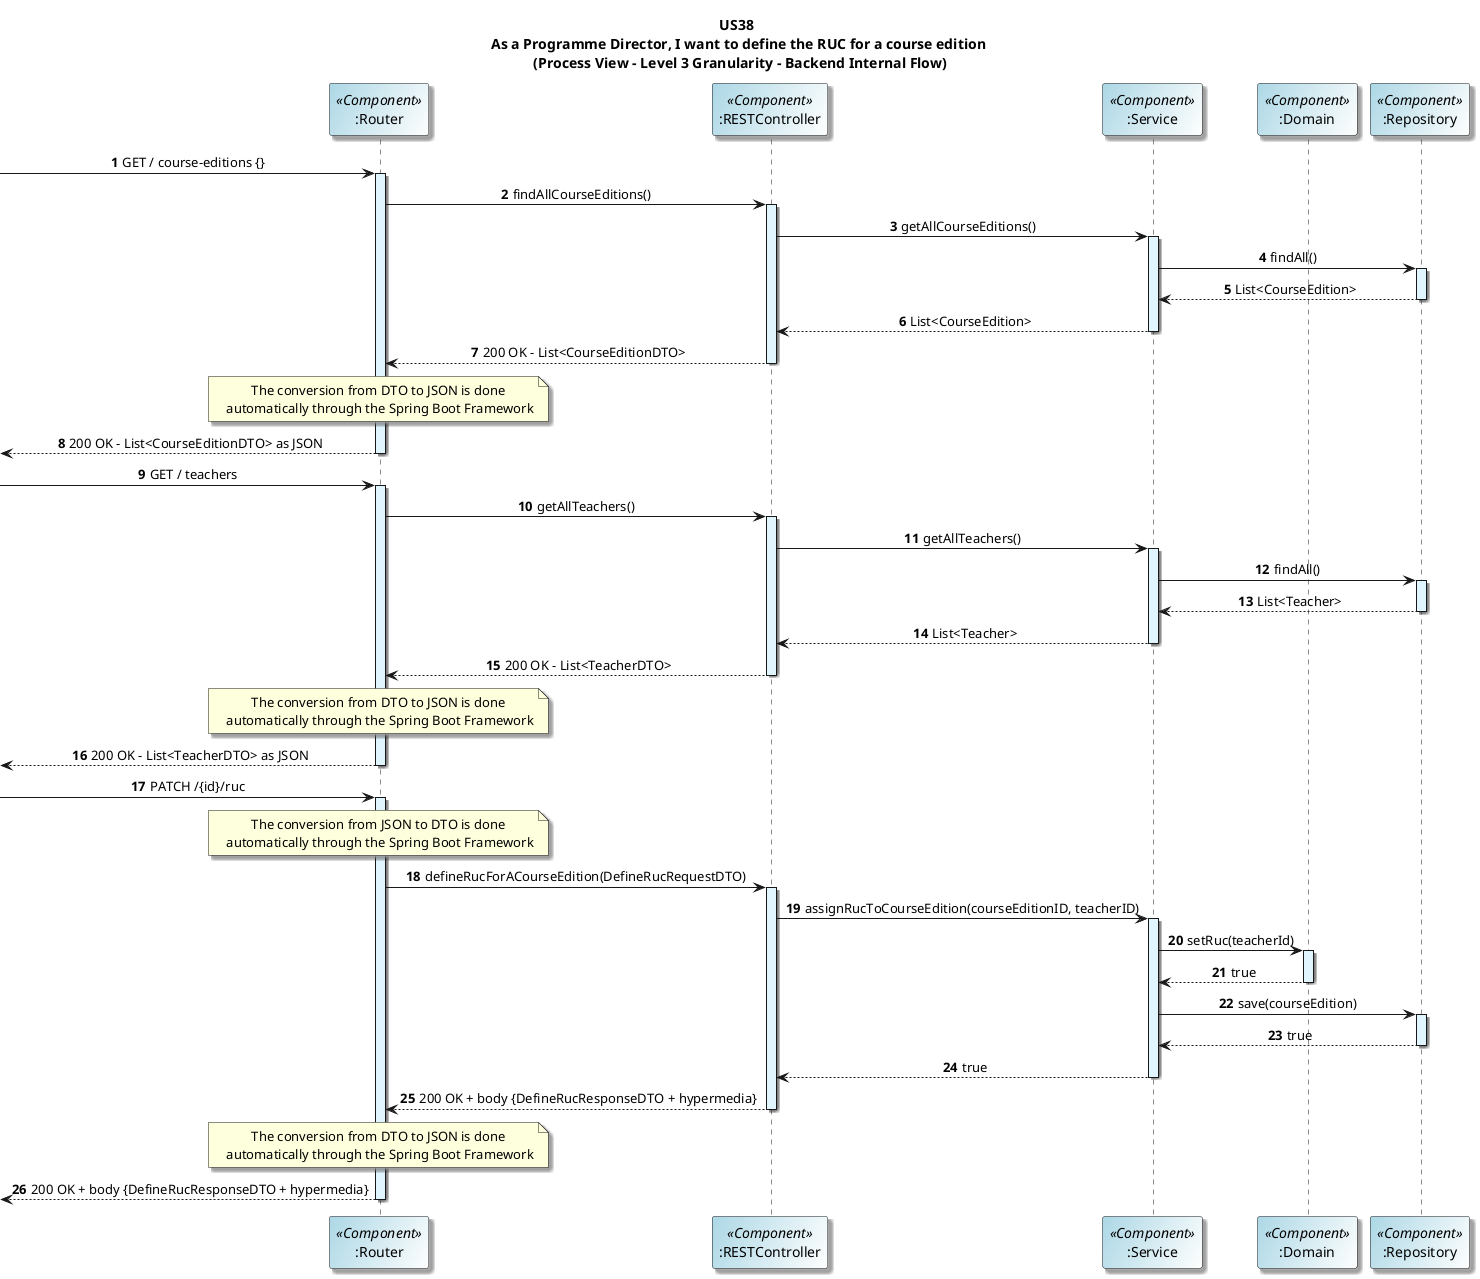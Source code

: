 Process View Level 3:
@startuml
title US38 \n As a Programme Director, I want to define the RUC for a course edition \n (Process View - Level 3 Granularity - Backend Internal Flow)

skinparam defaultTextAlignment center
skinparam shadowing true
skinparam actorBackgroundColor #lightblue
skinparam participantBackgroundColor #lightblue/white
autonumber

participant ":Router" as router <<Component>>
participant ":RESTController" as controller <<Component>>
participant ":Service" as service <<Component>>
participant ":Domain" as domain <<Component>>
participant ":Repository" as repository <<Component>>

-> router: GET / course-editions {}
activate router  #E1F5FE
router -> controller: findAllCourseEditions()
activate controller  #E1F5FE

controller -> service: getAllCourseEditions()
activate service  #E1F5FE

service -> repository: findAll()
activate repository  #E1F5FE

repository --> service: List<CourseEdition>
deactivate repository

service --> controller: List<CourseEdition>
deactivate service

controller --> router: 200 OK – List<CourseEditionDTO>
deactivate controller

note over router: The conversion from DTO to JSON is done\n automatically through the Spring Boot Framework

<-- router: 200 OK - List<CourseEditionDTO> as JSON
deactivate router
-> router: GET / teachers

activate router #E1F5FE

router -> controller: getAllTeachers()
activate controller  #E1F5FE

controller -> service: getAllTeachers()
activate service  #E1F5FE

service -> repository: findAll()
activate repository  #E1F5FE

repository --> service: List<Teacher>
deactivate repository

service --> controller: List<Teacher>
deactivate service

controller --> router: 200 OK – List<TeacherDTO>
deactivate controller

note over router: The conversion from DTO to JSON is done\n automatically through the Spring Boot Framework

<-- router: 200 OK – List<TeacherDTO> as JSON
deactivate router

-> router: PATCH /{id}/ruc
activate router #E1F5FE

note over router: The conversion from JSON to DTO is done\n automatically through the Spring Boot Framework

router -> controller: defineRucForACourseEdition(DefineRucRequestDTO)
activate controller  #E1F5FE

controller -> service: assignRucToCourseEdition(courseEditionID, teacherID)
activate service  #E1F5FE

service -> domain: setRuc(teacherId)
activate domain  #E1F5FE

domain --> service: true
deactivate domain

service -> repository: save(courseEdition)
activate repository  #E1F5FE

repository --> service: true
deactivate repository

service --> controller: true
deactivate service

controller --> router:  200 OK + body {DefineRucResponseDTO + hypermedia}
deactivate controller

note over router: The conversion from DTO to JSON is done\n automatically through the Spring Boot Framework

<-- router: 200 OK + body {DefineRucResponseDTO + hypermedia}
deactivate router
@enduml